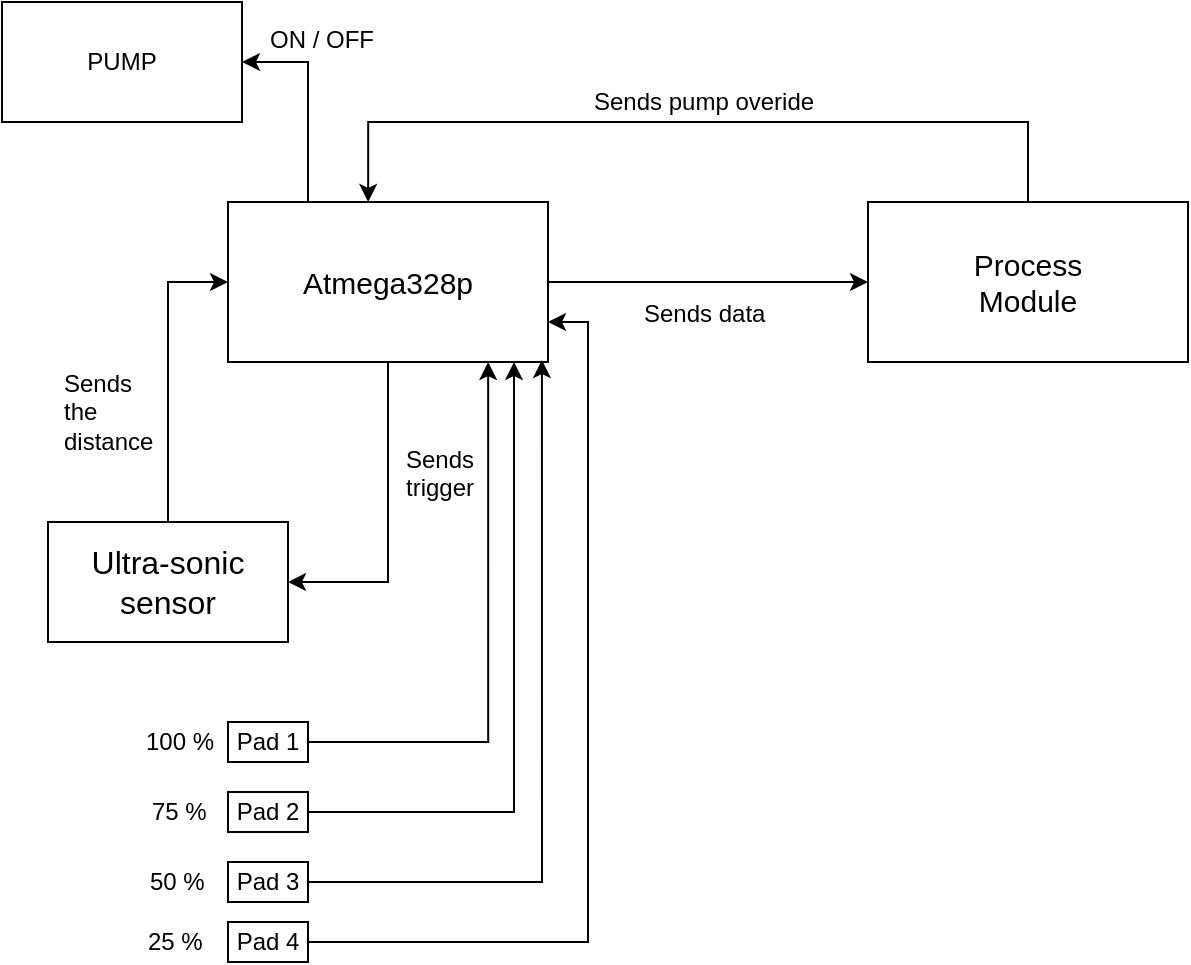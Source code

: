 <mxfile version="12.1.0" type="device" pages="1"><diagram id="D_IzyQ5SdBxHMuLSy3CX" name="Page-1"><mxGraphModel dx="1092" dy="734" grid="1" gridSize="10" guides="1" tooltips="1" connect="1" arrows="1" fold="1" page="1" pageScale="1" pageWidth="827" pageHeight="1169" math="0" shadow="0"><root><mxCell id="0"/><mxCell id="1" parent="0"/><mxCell id="fddjT4vYUJiI84xx9uap-11" style="edgeStyle=orthogonalEdgeStyle;rounded=0;orthogonalLoop=1;jettySize=auto;html=1;entryX=0.438;entryY=0;entryDx=0;entryDy=0;entryPerimeter=0;" parent="1" source="fddjT4vYUJiI84xx9uap-2" target="fddjT4vYUJiI84xx9uap-3" edge="1"><mxGeometry relative="1" as="geometry"><Array as="points"><mxPoint x="560" y="120"/><mxPoint x="230" y="120"/></Array></mxGeometry></mxCell><mxCell id="fddjT4vYUJiI84xx9uap-2" value="&lt;font style=&quot;font-size: 15px&quot;&gt;Process&lt;br&gt;Module&lt;/font&gt;" style="rounded=0;whiteSpace=wrap;html=1;" parent="1" vertex="1"><mxGeometry x="480" y="160" width="160" height="80" as="geometry"/></mxCell><mxCell id="fddjT4vYUJiI84xx9uap-7" style="edgeStyle=orthogonalEdgeStyle;rounded=0;orthogonalLoop=1;jettySize=auto;html=1;entryX=1;entryY=0.5;entryDx=0;entryDy=0;" parent="1" source="fddjT4vYUJiI84xx9uap-3" target="fddjT4vYUJiI84xx9uap-4" edge="1"><mxGeometry relative="1" as="geometry"/></mxCell><mxCell id="fddjT4vYUJiI84xx9uap-10" style="edgeStyle=orthogonalEdgeStyle;rounded=0;orthogonalLoop=1;jettySize=auto;html=1;" parent="1" source="fddjT4vYUJiI84xx9uap-3" target="fddjT4vYUJiI84xx9uap-2" edge="1"><mxGeometry relative="1" as="geometry"/></mxCell><mxCell id="t0zpa82hHVANihCzAhyO-2" style="edgeStyle=orthogonalEdgeStyle;rounded=0;orthogonalLoop=1;jettySize=auto;html=1;exitX=0.25;exitY=0;exitDx=0;exitDy=0;entryX=1;entryY=0.5;entryDx=0;entryDy=0;" parent="1" source="fddjT4vYUJiI84xx9uap-3" target="t0zpa82hHVANihCzAhyO-1" edge="1"><mxGeometry relative="1" as="geometry"/></mxCell><mxCell id="fddjT4vYUJiI84xx9uap-3" value="&lt;font style=&quot;font-size: 15px&quot;&gt;Atmega328p&lt;/font&gt;" style="rounded=0;whiteSpace=wrap;html=1;" parent="1" vertex="1"><mxGeometry x="160" y="160" width="160" height="80" as="geometry"/></mxCell><mxCell id="fddjT4vYUJiI84xx9uap-6" style="edgeStyle=orthogonalEdgeStyle;rounded=0;orthogonalLoop=1;jettySize=auto;html=1;entryX=0;entryY=0.5;entryDx=0;entryDy=0;" parent="1" source="fddjT4vYUJiI84xx9uap-4" target="fddjT4vYUJiI84xx9uap-3" edge="1"><mxGeometry relative="1" as="geometry"/></mxCell><mxCell id="fddjT4vYUJiI84xx9uap-4" value="&lt;font style=&quot;font-size: 16px&quot;&gt;Ultra-sonic sensor&lt;/font&gt;" style="rounded=0;whiteSpace=wrap;html=1;" parent="1" vertex="1"><mxGeometry x="70" y="320" width="120" height="60" as="geometry"/></mxCell><mxCell id="fddjT4vYUJiI84xx9uap-8" value="Sends&lt;br&gt;trigger" style="text;html=1;resizable=0;points=[];autosize=1;align=left;verticalAlign=top;spacingTop=-4;" parent="1" vertex="1"><mxGeometry x="247" y="279" width="50" height="30" as="geometry"/></mxCell><mxCell id="fddjT4vYUJiI84xx9uap-9" value="Sends&lt;br&gt;the&amp;nbsp;&lt;br&gt;distance" style="text;html=1;resizable=0;points=[];autosize=1;align=left;verticalAlign=top;spacingTop=-4;" parent="1" vertex="1"><mxGeometry x="76" y="241" width="60" height="40" as="geometry"/></mxCell><mxCell id="fddjT4vYUJiI84xx9uap-12" value="Sends data" style="text;html=1;resizable=0;points=[];autosize=1;align=left;verticalAlign=top;spacingTop=-4;" parent="1" vertex="1"><mxGeometry x="366" y="206" width="80" height="20" as="geometry"/></mxCell><mxCell id="fddjT4vYUJiI84xx9uap-13" value="Sends pump overide" style="text;html=1;resizable=0;points=[];autosize=1;align=left;verticalAlign=top;spacingTop=-4;" parent="1" vertex="1"><mxGeometry x="341" y="100" width="130" height="20" as="geometry"/></mxCell><mxCell id="fddjT4vYUJiI84xx9uap-20" style="edgeStyle=orthogonalEdgeStyle;rounded=0;orthogonalLoop=1;jettySize=auto;html=1;entryX=0.813;entryY=1;entryDx=0;entryDy=0;entryPerimeter=0;" parent="1" source="fddjT4vYUJiI84xx9uap-16" target="fddjT4vYUJiI84xx9uap-3" edge="1"><mxGeometry relative="1" as="geometry"><Array as="points"><mxPoint x="290" y="430"/></Array></mxGeometry></mxCell><mxCell id="fddjT4vYUJiI84xx9uap-16" value="Pad 1" style="rounded=0;whiteSpace=wrap;html=1;" parent="1" vertex="1"><mxGeometry x="160" y="420" width="40" height="20" as="geometry"/></mxCell><mxCell id="fddjT4vYUJiI84xx9uap-21" style="edgeStyle=orthogonalEdgeStyle;rounded=0;orthogonalLoop=1;jettySize=auto;html=1;" parent="1" source="fddjT4vYUJiI84xx9uap-17" target="fddjT4vYUJiI84xx9uap-3" edge="1"><mxGeometry relative="1" as="geometry"><Array as="points"><mxPoint x="303" y="465"/></Array></mxGeometry></mxCell><mxCell id="fddjT4vYUJiI84xx9uap-17" value="Pad 2" style="rounded=0;whiteSpace=wrap;html=1;" parent="1" vertex="1"><mxGeometry x="160" y="455" width="40" height="20" as="geometry"/></mxCell><mxCell id="fddjT4vYUJiI84xx9uap-22" style="edgeStyle=orthogonalEdgeStyle;rounded=0;orthogonalLoop=1;jettySize=auto;html=1;entryX=0.981;entryY=0.988;entryDx=0;entryDy=0;entryPerimeter=0;" parent="1" source="fddjT4vYUJiI84xx9uap-18" target="fddjT4vYUJiI84xx9uap-3" edge="1"><mxGeometry relative="1" as="geometry"><Array as="points"><mxPoint x="317" y="500"/></Array></mxGeometry></mxCell><mxCell id="fddjT4vYUJiI84xx9uap-18" value="Pad 3" style="rounded=0;whiteSpace=wrap;html=1;" parent="1" vertex="1"><mxGeometry x="160" y="490" width="40" height="20" as="geometry"/></mxCell><mxCell id="fddjT4vYUJiI84xx9uap-23" style="edgeStyle=orthogonalEdgeStyle;rounded=0;orthogonalLoop=1;jettySize=auto;html=1;entryX=1;entryY=0.75;entryDx=0;entryDy=0;" parent="1" source="fddjT4vYUJiI84xx9uap-19" target="fddjT4vYUJiI84xx9uap-3" edge="1"><mxGeometry relative="1" as="geometry"><Array as="points"><mxPoint x="340" y="530"/><mxPoint x="340" y="220"/></Array></mxGeometry></mxCell><mxCell id="fddjT4vYUJiI84xx9uap-19" value="Pad 4" style="rounded=0;whiteSpace=wrap;html=1;" parent="1" vertex="1"><mxGeometry x="160" y="520" width="40" height="20" as="geometry"/></mxCell><mxCell id="fddjT4vYUJiI84xx9uap-24" value="25 %" style="text;html=1;resizable=0;points=[];autosize=1;align=left;verticalAlign=top;spacingTop=-4;" parent="1" vertex="1"><mxGeometry x="118" y="520" width="40" height="20" as="geometry"/></mxCell><mxCell id="fddjT4vYUJiI84xx9uap-25" value="50 %" style="text;html=1;resizable=0;points=[];autosize=1;align=left;verticalAlign=top;spacingTop=-4;" parent="1" vertex="1"><mxGeometry x="119" y="490" width="40" height="20" as="geometry"/></mxCell><mxCell id="fddjT4vYUJiI84xx9uap-26" value="75 %" style="text;html=1;resizable=0;points=[];autosize=1;align=left;verticalAlign=top;spacingTop=-4;" parent="1" vertex="1"><mxGeometry x="120" y="455" width="40" height="20" as="geometry"/></mxCell><mxCell id="fddjT4vYUJiI84xx9uap-27" value="100 %" style="text;html=1;resizable=0;points=[];autosize=1;align=left;verticalAlign=top;spacingTop=-4;" parent="1" vertex="1"><mxGeometry x="117" y="420" width="50" height="20" as="geometry"/></mxCell><mxCell id="t0zpa82hHVANihCzAhyO-1" value="PUMP" style="rounded=0;whiteSpace=wrap;html=1;" parent="1" vertex="1"><mxGeometry x="47" y="60" width="120" height="60" as="geometry"/></mxCell><mxCell id="t0zpa82hHVANihCzAhyO-3" value="ON / OFF" style="text;html=1;resizable=0;points=[];autosize=1;align=left;verticalAlign=top;spacingTop=-4;" parent="1" vertex="1"><mxGeometry x="179" y="69" width="70" height="20" as="geometry"/></mxCell></root></mxGraphModel></diagram></mxfile>